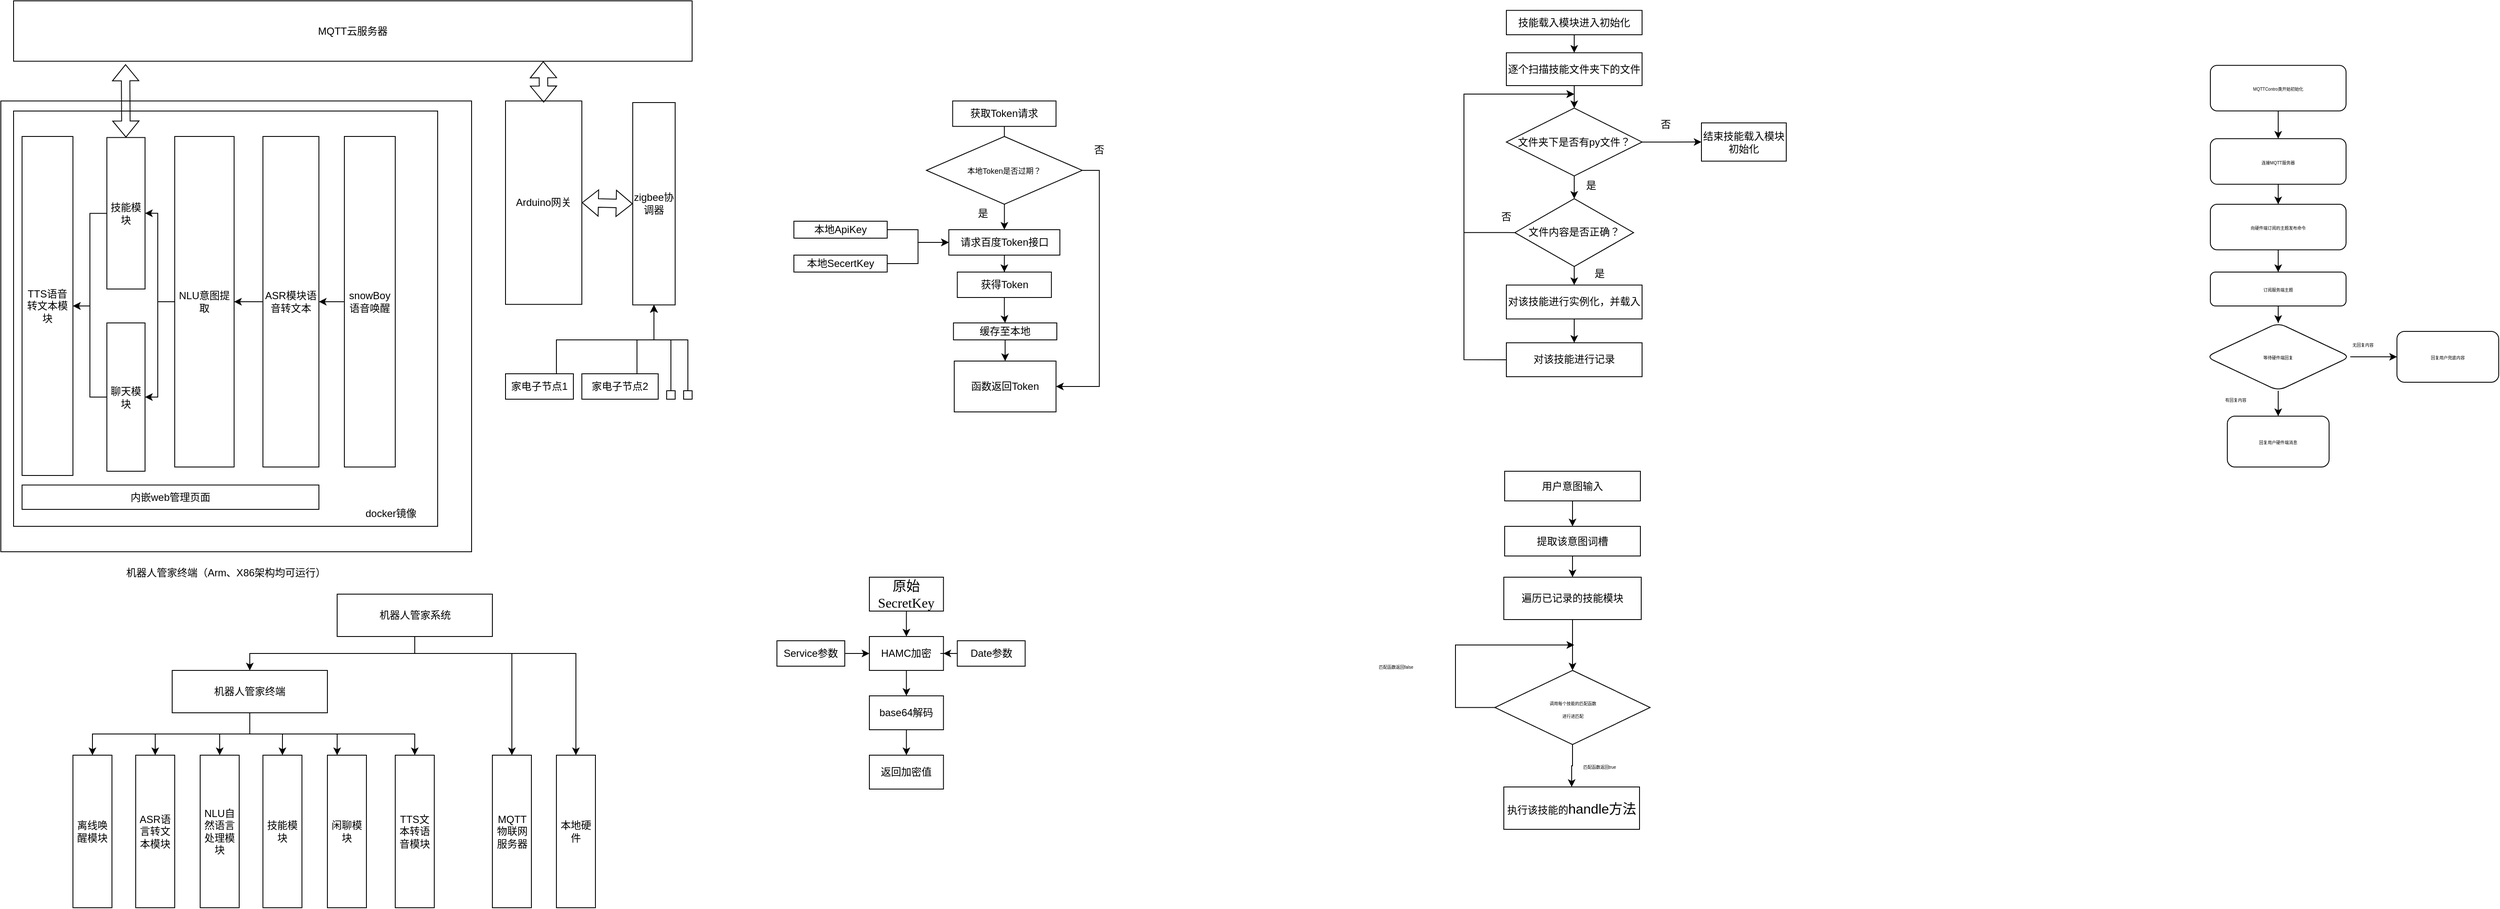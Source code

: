 <mxfile version="18.0.8" type="github">
  <diagram id="7cx7Jvx4WSSWNbDhuWba" name="第 1 页">
    <mxGraphModel dx="1052" dy="545" grid="1" gridSize="10" guides="1" tooltips="1" connect="1" arrows="1" fold="1" page="1" pageScale="1" pageWidth="827" pageHeight="1169" math="0" shadow="0">
      <root>
        <mxCell id="0" />
        <mxCell id="1" parent="0" />
        <mxCell id="THJUn3YUo0_ZmjllavNi-1" value="" style="rounded=0;whiteSpace=wrap;html=1;" parent="1" vertex="1">
          <mxGeometry x="105" y="158.13" width="555" height="531.87" as="geometry" />
        </mxCell>
        <mxCell id="THJUn3YUo0_ZmjllavNi-69" value="" style="rounded=0;whiteSpace=wrap;html=1;" parent="1" vertex="1">
          <mxGeometry x="120" y="170" width="500" height="490" as="geometry" />
        </mxCell>
        <mxCell id="THJUn3YUo0_ZmjllavNi-3" value="MQTT云服务器" style="rounded=0;whiteSpace=wrap;html=1;" parent="1" vertex="1">
          <mxGeometry x="120" y="40" width="800" height="71.25" as="geometry" />
        </mxCell>
        <mxCell id="THJUn3YUo0_ZmjllavNi-49" value="" style="edgeStyle=orthogonalEdgeStyle;rounded=0;orthogonalLoop=1;jettySize=auto;html=1;" parent="1" source="THJUn3YUo0_ZmjllavNi-7" target="THJUn3YUo0_ZmjllavNi-8" edge="1">
          <mxGeometry relative="1" as="geometry" />
        </mxCell>
        <mxCell id="THJUn3YUo0_ZmjllavNi-7" value="snowBoy语音唤醒" style="rounded=0;whiteSpace=wrap;html=1;" parent="1" vertex="1">
          <mxGeometry x="510" y="200" width="60" height="390" as="geometry" />
        </mxCell>
        <mxCell id="THJUn3YUo0_ZmjllavNi-6" value="TTS语音转文本模块" style="rounded=0;whiteSpace=wrap;html=1;" parent="1" vertex="1">
          <mxGeometry x="130" y="200" width="60" height="400" as="geometry" />
        </mxCell>
        <mxCell id="THJUn3YUo0_ZmjllavNi-50" value="" style="edgeStyle=orthogonalEdgeStyle;rounded=0;orthogonalLoop=1;jettySize=auto;html=1;" parent="1" source="THJUn3YUo0_ZmjllavNi-8" target="THJUn3YUo0_ZmjllavNi-10" edge="1">
          <mxGeometry relative="1" as="geometry" />
        </mxCell>
        <mxCell id="THJUn3YUo0_ZmjllavNi-8" value="ASR模块语音转文本" style="rounded=0;whiteSpace=wrap;html=1;" parent="1" vertex="1">
          <mxGeometry x="414" y="200" width="66" height="390" as="geometry" />
        </mxCell>
        <mxCell id="THJUn3YUo0_ZmjllavNi-54" value="" style="edgeStyle=orthogonalEdgeStyle;rounded=0;orthogonalLoop=1;jettySize=auto;html=1;" parent="1" source="THJUn3YUo0_ZmjllavNi-10" target="THJUn3YUo0_ZmjllavNi-15" edge="1">
          <mxGeometry relative="1" as="geometry" />
        </mxCell>
        <mxCell id="THJUn3YUo0_ZmjllavNi-10" value="NLU意图提取" style="rounded=0;whiteSpace=wrap;html=1;" parent="1" vertex="1">
          <mxGeometry x="310" y="200" width="70" height="390" as="geometry" />
        </mxCell>
        <mxCell id="THJUn3YUo0_ZmjllavNi-52" value="" style="edgeStyle=orthogonalEdgeStyle;rounded=0;orthogonalLoop=1;jettySize=auto;html=1;" parent="1" source="THJUn3YUo0_ZmjllavNi-12" target="THJUn3YUo0_ZmjllavNi-6" edge="1">
          <mxGeometry relative="1" as="geometry" />
        </mxCell>
        <mxCell id="THJUn3YUo0_ZmjllavNi-12" value="技能模块" style="rounded=0;whiteSpace=wrap;html=1;" parent="1" vertex="1">
          <mxGeometry x="230" y="201.25" width="45" height="178.75" as="geometry" />
        </mxCell>
        <mxCell id="THJUn3YUo0_ZmjllavNi-53" value="" style="edgeStyle=orthogonalEdgeStyle;rounded=0;orthogonalLoop=1;jettySize=auto;html=1;" parent="1" source="THJUn3YUo0_ZmjllavNi-15" target="THJUn3YUo0_ZmjllavNi-6" edge="1">
          <mxGeometry relative="1" as="geometry" />
        </mxCell>
        <mxCell id="THJUn3YUo0_ZmjllavNi-15" value="聊天模块" style="rounded=0;whiteSpace=wrap;html=1;" parent="1" vertex="1">
          <mxGeometry x="230" y="420" width="45" height="175" as="geometry" />
        </mxCell>
        <mxCell id="THJUn3YUo0_ZmjllavNi-24" value="Arduino网关" style="rounded=0;whiteSpace=wrap;html=1;" parent="1" vertex="1">
          <mxGeometry x="700" y="158.13" width="90" height="240" as="geometry" />
        </mxCell>
        <mxCell id="THJUn3YUo0_ZmjllavNi-36" value="zigbee协调器" style="rounded=0;whiteSpace=wrap;html=1;" parent="1" vertex="1">
          <mxGeometry x="850" y="160" width="50" height="238.75" as="geometry" />
        </mxCell>
        <mxCell id="THJUn3YUo0_ZmjllavNi-60" value="" style="edgeStyle=orthogonalEdgeStyle;rounded=0;orthogonalLoop=1;jettySize=auto;html=1;" parent="1" source="THJUn3YUo0_ZmjllavNi-38" target="THJUn3YUo0_ZmjllavNi-36" edge="1">
          <mxGeometry relative="1" as="geometry">
            <Array as="points">
              <mxPoint x="855" y="440" />
              <mxPoint x="875" y="440" />
            </Array>
          </mxGeometry>
        </mxCell>
        <mxCell id="THJUn3YUo0_ZmjllavNi-38" value="家电子节点2" style="rounded=0;whiteSpace=wrap;html=1;" parent="1" vertex="1">
          <mxGeometry x="790" y="480" width="90" height="30" as="geometry" />
        </mxCell>
        <mxCell id="THJUn3YUo0_ZmjllavNi-62" value="" style="edgeStyle=orthogonalEdgeStyle;rounded=0;orthogonalLoop=1;jettySize=auto;html=1;" parent="1" source="THJUn3YUo0_ZmjllavNi-39" target="THJUn3YUo0_ZmjllavNi-36" edge="1">
          <mxGeometry relative="1" as="geometry">
            <Array as="points">
              <mxPoint x="760" y="440" />
              <mxPoint x="875" y="440" />
            </Array>
          </mxGeometry>
        </mxCell>
        <mxCell id="THJUn3YUo0_ZmjllavNi-39" value="家电子节点1" style="rounded=0;whiteSpace=wrap;html=1;" parent="1" vertex="1">
          <mxGeometry x="700" y="480" width="80" height="30" as="geometry" />
        </mxCell>
        <mxCell id="THJUn3YUo0_ZmjllavNi-63" value="" style="edgeStyle=orthogonalEdgeStyle;rounded=0;orthogonalLoop=1;jettySize=auto;html=1;" parent="1" source="THJUn3YUo0_ZmjllavNi-41" target="THJUn3YUo0_ZmjllavNi-36" edge="1">
          <mxGeometry relative="1" as="geometry">
            <Array as="points">
              <mxPoint x="895" y="440" />
              <mxPoint x="875" y="440" />
            </Array>
          </mxGeometry>
        </mxCell>
        <mxCell id="THJUn3YUo0_ZmjllavNi-41" value="" style="rounded=0;whiteSpace=wrap;html=1;" parent="1" vertex="1">
          <mxGeometry x="890" y="500" width="10" height="10" as="geometry" />
        </mxCell>
        <mxCell id="THJUn3YUo0_ZmjllavNi-64" value="" style="edgeStyle=orthogonalEdgeStyle;rounded=0;orthogonalLoop=1;jettySize=auto;html=1;" parent="1" source="THJUn3YUo0_ZmjllavNi-42" target="THJUn3YUo0_ZmjllavNi-36" edge="1">
          <mxGeometry relative="1" as="geometry">
            <Array as="points">
              <mxPoint x="915" y="440" />
              <mxPoint x="875" y="440" />
            </Array>
          </mxGeometry>
        </mxCell>
        <mxCell id="THJUn3YUo0_ZmjllavNi-42" value="" style="rounded=0;whiteSpace=wrap;html=1;" parent="1" vertex="1">
          <mxGeometry x="910" y="500" width="10" height="10" as="geometry" />
        </mxCell>
        <mxCell id="THJUn3YUo0_ZmjllavNi-48" value="内嵌web管理页面" style="rounded=0;whiteSpace=wrap;html=1;" parent="1" vertex="1">
          <mxGeometry x="130" y="611.25" width="350" height="28.75" as="geometry" />
        </mxCell>
        <mxCell id="THJUn3YUo0_ZmjllavNi-55" value="" style="edgeStyle=orthogonalEdgeStyle;rounded=0;orthogonalLoop=1;jettySize=auto;html=1;exitX=0;exitY=0.5;exitDx=0;exitDy=0;entryX=1;entryY=0.5;entryDx=0;entryDy=0;" parent="1" source="THJUn3YUo0_ZmjllavNi-10" target="THJUn3YUo0_ZmjllavNi-12" edge="1">
          <mxGeometry relative="1" as="geometry">
            <mxPoint x="320.0" y="405.03" as="sourcePoint" />
            <mxPoint x="285.0" y="517.515" as="targetPoint" />
          </mxGeometry>
        </mxCell>
        <mxCell id="THJUn3YUo0_ZmjllavNi-57" value="" style="shape=flexArrow;endArrow=classic;startArrow=classic;html=1;rounded=0;entryX=0.165;entryY=1.05;entryDx=0;entryDy=0;entryPerimeter=0;exitX=0.5;exitY=0;exitDx=0;exitDy=0;" parent="1" source="THJUn3YUo0_ZmjllavNi-12" target="THJUn3YUo0_ZmjllavNi-3" edge="1">
          <mxGeometry width="100" height="100" relative="1" as="geometry">
            <mxPoint x="670" y="200" as="sourcePoint" />
            <mxPoint x="770" y="100" as="targetPoint" />
          </mxGeometry>
        </mxCell>
        <mxCell id="THJUn3YUo0_ZmjllavNi-58" value="" style="shape=flexArrow;endArrow=classic;startArrow=classic;html=1;rounded=0;entryX=0.165;entryY=1.05;entryDx=0;entryDy=0;entryPerimeter=0;" parent="1" edge="1">
          <mxGeometry width="100" height="100" relative="1" as="geometry">
            <mxPoint x="745" y="160" as="sourcePoint" />
            <mxPoint x="744.5" y="111.252" as="targetPoint" />
          </mxGeometry>
        </mxCell>
        <mxCell id="THJUn3YUo0_ZmjllavNi-59" value="" style="shape=flexArrow;endArrow=classic;startArrow=classic;html=1;rounded=0;entryX=0;entryY=0.5;entryDx=0;entryDy=0;exitX=1;exitY=0.5;exitDx=0;exitDy=0;" parent="1" source="THJUn3YUo0_ZmjllavNi-24" target="THJUn3YUo0_ZmjllavNi-36" edge="1">
          <mxGeometry width="100" height="100" relative="1" as="geometry">
            <mxPoint x="790" y="290" as="sourcePoint" />
            <mxPoint x="890" y="190" as="targetPoint" />
          </mxGeometry>
        </mxCell>
        <mxCell id="THJUn3YUo0_ZmjllavNi-61" style="edgeStyle=orthogonalEdgeStyle;rounded=0;orthogonalLoop=1;jettySize=auto;html=1;exitX=0.5;exitY=1;exitDx=0;exitDy=0;" parent="1" source="THJUn3YUo0_ZmjllavNi-38" target="THJUn3YUo0_ZmjllavNi-38" edge="1">
          <mxGeometry relative="1" as="geometry" />
        </mxCell>
        <mxCell id="THJUn3YUo0_ZmjllavNi-68" value="机器人管家终端（Arm、X86架构均可运行）" style="text;html=1;strokeColor=none;fillColor=none;align=center;verticalAlign=middle;whiteSpace=wrap;rounded=0;" parent="1" vertex="1">
          <mxGeometry x="243.75" y="700" width="252.5" height="30" as="geometry" />
        </mxCell>
        <mxCell id="THJUn3YUo0_ZmjllavNi-70" value="docker镜像" style="text;html=1;strokeColor=none;fillColor=none;align=center;verticalAlign=middle;whiteSpace=wrap;rounded=0;" parent="1" vertex="1">
          <mxGeometry x="510" y="630" width="110" height="30" as="geometry" />
        </mxCell>
        <mxCell id="UxHL09E3cX7baKbh302L-11" style="edgeStyle=orthogonalEdgeStyle;rounded=0;orthogonalLoop=1;jettySize=auto;html=1;exitX=0.5;exitY=1;exitDx=0;exitDy=0;entryX=0.5;entryY=0;entryDx=0;entryDy=0;" parent="1" source="UxHL09E3cX7baKbh302L-1" target="UxHL09E3cX7baKbh302L-10" edge="1">
          <mxGeometry relative="1" as="geometry" />
        </mxCell>
        <mxCell id="UxHL09E3cX7baKbh302L-18" style="edgeStyle=orthogonalEdgeStyle;rounded=0;orthogonalLoop=1;jettySize=auto;html=1;exitX=0.5;exitY=1;exitDx=0;exitDy=0;entryX=0.5;entryY=0;entryDx=0;entryDy=0;" parent="1" source="UxHL09E3cX7baKbh302L-1" target="UxHL09E3cX7baKbh302L-7" edge="1">
          <mxGeometry relative="1" as="geometry">
            <Array as="points">
              <mxPoint x="593" y="810" />
              <mxPoint x="708" y="810" />
            </Array>
          </mxGeometry>
        </mxCell>
        <mxCell id="UxHL09E3cX7baKbh302L-19" style="edgeStyle=orthogonalEdgeStyle;rounded=0;orthogonalLoop=1;jettySize=auto;html=1;exitX=0.5;exitY=1;exitDx=0;exitDy=0;entryX=0.5;entryY=0;entryDx=0;entryDy=0;" parent="1" source="UxHL09E3cX7baKbh302L-1" target="UxHL09E3cX7baKbh302L-9" edge="1">
          <mxGeometry relative="1" as="geometry">
            <Array as="points">
              <mxPoint x="593" y="810" />
              <mxPoint x="783" y="810" />
            </Array>
          </mxGeometry>
        </mxCell>
        <mxCell id="UxHL09E3cX7baKbh302L-1" value="机器人管家系统" style="rounded=0;whiteSpace=wrap;html=1;" parent="1" vertex="1">
          <mxGeometry x="501.5" y="740" width="183" height="50" as="geometry" />
        </mxCell>
        <mxCell id="UxHL09E3cX7baKbh302L-2" value="离线唤醒模块" style="rounded=0;whiteSpace=wrap;html=1;" parent="1" vertex="1">
          <mxGeometry x="190" y="930" width="46" height="180" as="geometry" />
        </mxCell>
        <mxCell id="UxHL09E3cX7baKbh302L-3" value="ASR语言转文本模块" style="rounded=0;whiteSpace=wrap;html=1;" parent="1" vertex="1">
          <mxGeometry x="264" y="930" width="46" height="180" as="geometry" />
        </mxCell>
        <mxCell id="UxHL09E3cX7baKbh302L-4" value="NLU自然语言处理模块" style="rounded=0;whiteSpace=wrap;html=1;" parent="1" vertex="1">
          <mxGeometry x="340" y="930" width="46" height="180" as="geometry" />
        </mxCell>
        <mxCell id="UxHL09E3cX7baKbh302L-5" value="技能模块" style="rounded=0;whiteSpace=wrap;html=1;" parent="1" vertex="1">
          <mxGeometry x="414" y="930" width="46" height="180" as="geometry" />
        </mxCell>
        <mxCell id="UxHL09E3cX7baKbh302L-6" value="闲聊模块" style="rounded=0;whiteSpace=wrap;html=1;" parent="1" vertex="1">
          <mxGeometry x="490" y="930" width="46" height="180" as="geometry" />
        </mxCell>
        <mxCell id="UxHL09E3cX7baKbh302L-7" value="MQTT物联网服务器" style="rounded=0;whiteSpace=wrap;html=1;" parent="1" vertex="1">
          <mxGeometry x="684.5" y="930" width="46" height="180" as="geometry" />
        </mxCell>
        <mxCell id="UxHL09E3cX7baKbh302L-8" value="TTS文本转语音模块" style="rounded=0;whiteSpace=wrap;html=1;" parent="1" vertex="1">
          <mxGeometry x="570" y="930" width="46" height="180" as="geometry" />
        </mxCell>
        <mxCell id="UxHL09E3cX7baKbh302L-9" value="本地硬件" style="rounded=0;whiteSpace=wrap;html=1;" parent="1" vertex="1">
          <mxGeometry x="760" y="930" width="46" height="180" as="geometry" />
        </mxCell>
        <mxCell id="UxHL09E3cX7baKbh302L-12" style="edgeStyle=orthogonalEdgeStyle;rounded=0;orthogonalLoop=1;jettySize=auto;html=1;exitX=0.5;exitY=1;exitDx=0;exitDy=0;entryX=0.5;entryY=0;entryDx=0;entryDy=0;" parent="1" source="UxHL09E3cX7baKbh302L-10" target="UxHL09E3cX7baKbh302L-2" edge="1">
          <mxGeometry relative="1" as="geometry" />
        </mxCell>
        <mxCell id="UxHL09E3cX7baKbh302L-13" style="edgeStyle=orthogonalEdgeStyle;rounded=0;orthogonalLoop=1;jettySize=auto;html=1;exitX=0.5;exitY=1;exitDx=0;exitDy=0;entryX=0.5;entryY=0;entryDx=0;entryDy=0;" parent="1" source="UxHL09E3cX7baKbh302L-10" target="UxHL09E3cX7baKbh302L-3" edge="1">
          <mxGeometry relative="1" as="geometry" />
        </mxCell>
        <mxCell id="UxHL09E3cX7baKbh302L-14" style="edgeStyle=orthogonalEdgeStyle;rounded=0;orthogonalLoop=1;jettySize=auto;html=1;exitX=0.5;exitY=1;exitDx=0;exitDy=0;entryX=0.5;entryY=0;entryDx=0;entryDy=0;" parent="1" source="UxHL09E3cX7baKbh302L-10" target="UxHL09E3cX7baKbh302L-4" edge="1">
          <mxGeometry relative="1" as="geometry" />
        </mxCell>
        <mxCell id="UxHL09E3cX7baKbh302L-15" style="edgeStyle=orthogonalEdgeStyle;rounded=0;orthogonalLoop=1;jettySize=auto;html=1;exitX=0.5;exitY=1;exitDx=0;exitDy=0;entryX=0.5;entryY=0;entryDx=0;entryDy=0;" parent="1" source="UxHL09E3cX7baKbh302L-10" target="UxHL09E3cX7baKbh302L-5" edge="1">
          <mxGeometry relative="1" as="geometry" />
        </mxCell>
        <mxCell id="UxHL09E3cX7baKbh302L-16" style="edgeStyle=orthogonalEdgeStyle;rounded=0;orthogonalLoop=1;jettySize=auto;html=1;exitX=0.5;exitY=1;exitDx=0;exitDy=0;entryX=0.25;entryY=0;entryDx=0;entryDy=0;" parent="1" source="UxHL09E3cX7baKbh302L-10" target="UxHL09E3cX7baKbh302L-6" edge="1">
          <mxGeometry relative="1" as="geometry" />
        </mxCell>
        <mxCell id="UxHL09E3cX7baKbh302L-17" style="edgeStyle=orthogonalEdgeStyle;rounded=0;orthogonalLoop=1;jettySize=auto;html=1;exitX=0.5;exitY=1;exitDx=0;exitDy=0;entryX=0.5;entryY=0;entryDx=0;entryDy=0;" parent="1" source="UxHL09E3cX7baKbh302L-10" target="UxHL09E3cX7baKbh302L-8" edge="1">
          <mxGeometry relative="1" as="geometry" />
        </mxCell>
        <mxCell id="UxHL09E3cX7baKbh302L-10" value="机器人管家终端" style="rounded=0;whiteSpace=wrap;html=1;" parent="1" vertex="1">
          <mxGeometry x="307" y="830" width="183" height="50" as="geometry" />
        </mxCell>
        <mxCell id="pHx1-qpp0hLuXF07Kn_--3" value="" style="edgeStyle=orthogonalEdgeStyle;rounded=0;orthogonalLoop=1;jettySize=auto;html=1;" parent="1" source="pHx1-qpp0hLuXF07Kn_--1" target="pHx1-qpp0hLuXF07Kn_--2" edge="1">
          <mxGeometry relative="1" as="geometry" />
        </mxCell>
        <mxCell id="pHx1-qpp0hLuXF07Kn_--1" value="获取Token请求" style="rounded=0;whiteSpace=wrap;html=1;" parent="1" vertex="1">
          <mxGeometry x="1227.19" y="158.13" width="121.87" height="30" as="geometry" />
        </mxCell>
        <mxCell id="pHx1-qpp0hLuXF07Kn_--10" value="" style="edgeStyle=orthogonalEdgeStyle;rounded=0;orthogonalLoop=1;jettySize=auto;html=1;fontSize=9;" parent="1" source="pHx1-qpp0hLuXF07Kn_--2" target="pHx1-qpp0hLuXF07Kn_--7" edge="1">
          <mxGeometry relative="1" as="geometry" />
        </mxCell>
        <mxCell id="pHx1-qpp0hLuXF07Kn_--19" style="edgeStyle=orthogonalEdgeStyle;rounded=0;orthogonalLoop=1;jettySize=auto;html=1;exitX=1;exitY=0.5;exitDx=0;exitDy=0;entryX=1;entryY=0.5;entryDx=0;entryDy=0;fontSize=9;" parent="1" source="pHx1-qpp0hLuXF07Kn_--2" target="pHx1-qpp0hLuXF07Kn_--17" edge="1">
          <mxGeometry relative="1" as="geometry" />
        </mxCell>
        <mxCell id="pHx1-qpp0hLuXF07Kn_--2" value="&lt;font style=&quot;font-size: 9px;&quot;&gt;本地Token是否过期？&lt;/font&gt;" style="rhombus;whiteSpace=wrap;html=1;rounded=0;" parent="1" vertex="1">
          <mxGeometry x="1196.25" y="200" width="183.75" height="80" as="geometry" />
        </mxCell>
        <mxCell id="pHx1-qpp0hLuXF07Kn_--24" style="edgeStyle=orthogonalEdgeStyle;rounded=0;orthogonalLoop=1;jettySize=auto;html=1;exitX=1;exitY=0.5;exitDx=0;exitDy=0;entryX=0;entryY=0.5;entryDx=0;entryDy=0;fontSize=9;" parent="1" source="pHx1-qpp0hLuXF07Kn_--4" target="pHx1-qpp0hLuXF07Kn_--7" edge="1">
          <mxGeometry relative="1" as="geometry" />
        </mxCell>
        <mxCell id="pHx1-qpp0hLuXF07Kn_--4" value="本地SecertKey" style="whiteSpace=wrap;html=1;rounded=0;" parent="1" vertex="1">
          <mxGeometry x="1040" y="340" width="110" height="20" as="geometry" />
        </mxCell>
        <mxCell id="pHx1-qpp0hLuXF07Kn_--23" style="edgeStyle=orthogonalEdgeStyle;rounded=0;orthogonalLoop=1;jettySize=auto;html=1;exitX=1;exitY=0.5;exitDx=0;exitDy=0;entryX=0;entryY=0.5;entryDx=0;entryDy=0;fontSize=9;" parent="1" source="pHx1-qpp0hLuXF07Kn_--6" target="pHx1-qpp0hLuXF07Kn_--7" edge="1">
          <mxGeometry relative="1" as="geometry" />
        </mxCell>
        <mxCell id="pHx1-qpp0hLuXF07Kn_--6" value="本地ApiKey" style="whiteSpace=wrap;html=1;rounded=0;" parent="1" vertex="1">
          <mxGeometry x="1040" y="300" width="110" height="20" as="geometry" />
        </mxCell>
        <mxCell id="pHx1-qpp0hLuXF07Kn_--21" value="" style="edgeStyle=orthogonalEdgeStyle;rounded=0;orthogonalLoop=1;jettySize=auto;html=1;fontSize=9;" parent="1" source="pHx1-qpp0hLuXF07Kn_--7" target="pHx1-qpp0hLuXF07Kn_--13" edge="1">
          <mxGeometry relative="1" as="geometry" />
        </mxCell>
        <mxCell id="pHx1-qpp0hLuXF07Kn_--7" value="请求百度Token接口" style="whiteSpace=wrap;html=1;rounded=0;" parent="1" vertex="1">
          <mxGeometry x="1222.66" y="310" width="130.94" height="30" as="geometry" />
        </mxCell>
        <mxCell id="pHx1-qpp0hLuXF07Kn_--16" value="" style="edgeStyle=orthogonalEdgeStyle;rounded=0;orthogonalLoop=1;jettySize=auto;html=1;fontSize=9;" parent="1" source="pHx1-qpp0hLuXF07Kn_--13" target="pHx1-qpp0hLuXF07Kn_--15" edge="1">
          <mxGeometry relative="1" as="geometry" />
        </mxCell>
        <mxCell id="pHx1-qpp0hLuXF07Kn_--18" value="" style="edgeStyle=orthogonalEdgeStyle;rounded=0;orthogonalLoop=1;jettySize=auto;html=1;fontSize=9;" parent="1" source="pHx1-qpp0hLuXF07Kn_--15" target="pHx1-qpp0hLuXF07Kn_--17" edge="1">
          <mxGeometry relative="1" as="geometry" />
        </mxCell>
        <mxCell id="pHx1-qpp0hLuXF07Kn_--15" value="缓存至本地" style="whiteSpace=wrap;html=1;rounded=0;" parent="1" vertex="1">
          <mxGeometry x="1228.13" y="420" width="121.87" height="20" as="geometry" />
        </mxCell>
        <mxCell id="pHx1-qpp0hLuXF07Kn_--17" value="函数返回Token" style="whiteSpace=wrap;html=1;rounded=0;" parent="1" vertex="1">
          <mxGeometry x="1229.06" y="465" width="120" height="60" as="geometry" />
        </mxCell>
        <mxCell id="pHx1-qpp0hLuXF07Kn_--13" value="获得Token" style="whiteSpace=wrap;html=1;rounded=0;" parent="1" vertex="1">
          <mxGeometry x="1232.66" y="360" width="110.94" height="30" as="geometry" />
        </mxCell>
        <mxCell id="BKtJdzFLq2iXJ5Sx43xe-3" value="" style="edgeStyle=orthogonalEdgeStyle;rounded=0;orthogonalLoop=1;jettySize=auto;html=1;" edge="1" parent="1" source="BKtJdzFLq2iXJ5Sx43xe-1" target="BKtJdzFLq2iXJ5Sx43xe-2">
          <mxGeometry relative="1" as="geometry" />
        </mxCell>
        <mxCell id="BKtJdzFLq2iXJ5Sx43xe-1" value="&lt;span style=&quot;font-size:12.0pt;font-family:等线;&lt;br/&gt;mso-ascii-theme-font:minor-latin;mso-fareast-theme-font:minor-fareast;&lt;br/&gt;mso-hansi-theme-font:minor-latin;mso-bidi-font-family:&amp;quot;Times New Roman&amp;quot;;&lt;br/&gt;mso-bidi-theme-font:minor-bidi;mso-ansi-language:EN-US;mso-fareast-language:&lt;br/&gt;ZH-CN;mso-bidi-language:AR-SA&quot;&gt;原始&lt;span lang=&quot;EN-US&quot;&gt;SecretKey&lt;/span&gt;&lt;/span&gt;" style="rounded=0;whiteSpace=wrap;html=1;" vertex="1" parent="1">
          <mxGeometry x="1128.99" y="720" width="87.34" height="40" as="geometry" />
        </mxCell>
        <mxCell id="BKtJdzFLq2iXJ5Sx43xe-9" value="" style="edgeStyle=orthogonalEdgeStyle;rounded=0;orthogonalLoop=1;jettySize=auto;html=1;" edge="1" parent="1" source="BKtJdzFLq2iXJ5Sx43xe-2" target="BKtJdzFLq2iXJ5Sx43xe-8">
          <mxGeometry relative="1" as="geometry" />
        </mxCell>
        <mxCell id="BKtJdzFLq2iXJ5Sx43xe-2" value="HAMC加密" style="rounded=0;whiteSpace=wrap;html=1;" vertex="1" parent="1">
          <mxGeometry x="1128.99" y="790" width="87.34" height="40" as="geometry" />
        </mxCell>
        <mxCell id="BKtJdzFLq2iXJ5Sx43xe-6" value="" style="edgeStyle=orthogonalEdgeStyle;rounded=0;orthogonalLoop=1;jettySize=auto;html=1;" edge="1" parent="1" source="BKtJdzFLq2iXJ5Sx43xe-4" target="BKtJdzFLq2iXJ5Sx43xe-2">
          <mxGeometry relative="1" as="geometry" />
        </mxCell>
        <mxCell id="BKtJdzFLq2iXJ5Sx43xe-4" value="&lt;span lang=&quot;EN-US&quot;&gt;Date参数&lt;/span&gt;" style="rounded=0;whiteSpace=wrap;html=1;" vertex="1" parent="1">
          <mxGeometry x="1232.66" y="795" width="80" height="30" as="geometry" />
        </mxCell>
        <mxCell id="BKtJdzFLq2iXJ5Sx43xe-7" value="" style="edgeStyle=orthogonalEdgeStyle;rounded=0;orthogonalLoop=1;jettySize=auto;html=1;" edge="1" parent="1" source="BKtJdzFLq2iXJ5Sx43xe-5" target="BKtJdzFLq2iXJ5Sx43xe-2">
          <mxGeometry relative="1" as="geometry" />
        </mxCell>
        <mxCell id="BKtJdzFLq2iXJ5Sx43xe-5" value="&lt;span lang=&quot;EN-US&quot;&gt;Service参数&lt;/span&gt;" style="rounded=0;whiteSpace=wrap;html=1;" vertex="1" parent="1">
          <mxGeometry x="1020" y="795" width="80" height="30" as="geometry" />
        </mxCell>
        <mxCell id="BKtJdzFLq2iXJ5Sx43xe-11" value="" style="edgeStyle=orthogonalEdgeStyle;rounded=0;orthogonalLoop=1;jettySize=auto;html=1;" edge="1" parent="1" source="BKtJdzFLq2iXJ5Sx43xe-8" target="BKtJdzFLq2iXJ5Sx43xe-10">
          <mxGeometry relative="1" as="geometry" />
        </mxCell>
        <mxCell id="BKtJdzFLq2iXJ5Sx43xe-8" value="base64解码" style="rounded=0;whiteSpace=wrap;html=1;" vertex="1" parent="1">
          <mxGeometry x="1128.99" y="860" width="87.34" height="40" as="geometry" />
        </mxCell>
        <mxCell id="BKtJdzFLq2iXJ5Sx43xe-10" value="返回加密值" style="rounded=0;whiteSpace=wrap;html=1;" vertex="1" parent="1">
          <mxGeometry x="1128.99" y="930" width="87.34" height="40" as="geometry" />
        </mxCell>
        <mxCell id="BKtJdzFLq2iXJ5Sx43xe-12" value="否" style="text;html=1;strokeColor=none;fillColor=none;align=center;verticalAlign=middle;whiteSpace=wrap;rounded=0;" vertex="1" parent="1">
          <mxGeometry x="1370" y="201.25" width="60" height="30" as="geometry" />
        </mxCell>
        <mxCell id="BKtJdzFLq2iXJ5Sx43xe-13" value="是" style="text;html=1;strokeColor=none;fillColor=none;align=center;verticalAlign=middle;whiteSpace=wrap;rounded=0;" vertex="1" parent="1">
          <mxGeometry x="1232.66" y="275.63" width="60" height="30" as="geometry" />
        </mxCell>
        <mxCell id="BKtJdzFLq2iXJ5Sx43xe-29" value="" style="edgeStyle=orthogonalEdgeStyle;rounded=0;orthogonalLoop=1;jettySize=auto;html=1;" edge="1" parent="1" source="BKtJdzFLq2iXJ5Sx43xe-27" target="BKtJdzFLq2iXJ5Sx43xe-28">
          <mxGeometry relative="1" as="geometry" />
        </mxCell>
        <mxCell id="BKtJdzFLq2iXJ5Sx43xe-27" value="技能载入模块进入初始化" style="rounded=0;whiteSpace=wrap;html=1;" vertex="1" parent="1">
          <mxGeometry x="1880" y="51.25" width="160" height="28.75" as="geometry" />
        </mxCell>
        <mxCell id="BKtJdzFLq2iXJ5Sx43xe-40" value="" style="edgeStyle=orthogonalEdgeStyle;rounded=0;orthogonalLoop=1;jettySize=auto;html=1;" edge="1" parent="1" source="BKtJdzFLq2iXJ5Sx43xe-28" target="BKtJdzFLq2iXJ5Sx43xe-39">
          <mxGeometry relative="1" as="geometry" />
        </mxCell>
        <mxCell id="BKtJdzFLq2iXJ5Sx43xe-28" value="逐个扫描技能文件夹下的文件" style="rounded=0;whiteSpace=wrap;html=1;" vertex="1" parent="1">
          <mxGeometry x="1880" y="101.25" width="160" height="38.75" as="geometry" />
        </mxCell>
        <mxCell id="BKtJdzFLq2iXJ5Sx43xe-33" value="" style="edgeStyle=orthogonalEdgeStyle;rounded=0;orthogonalLoop=1;jettySize=auto;html=1;" edge="1" parent="1" source="BKtJdzFLq2iXJ5Sx43xe-30" target="BKtJdzFLq2iXJ5Sx43xe-32">
          <mxGeometry relative="1" as="geometry" />
        </mxCell>
        <mxCell id="BKtJdzFLq2iXJ5Sx43xe-45" style="edgeStyle=orthogonalEdgeStyle;rounded=0;orthogonalLoop=1;jettySize=auto;html=1;exitX=0;exitY=0.5;exitDx=0;exitDy=0;" edge="1" parent="1" source="BKtJdzFLq2iXJ5Sx43xe-30">
          <mxGeometry relative="1" as="geometry">
            <mxPoint x="1960" y="150" as="targetPoint" />
            <Array as="points">
              <mxPoint x="1830" y="313" />
              <mxPoint x="1830" y="150" />
              <mxPoint x="1880" y="150" />
            </Array>
          </mxGeometry>
        </mxCell>
        <mxCell id="BKtJdzFLq2iXJ5Sx43xe-30" value="文件内容是否正确？" style="rhombus;whiteSpace=wrap;html=1;rounded=0;" vertex="1" parent="1">
          <mxGeometry x="1890" y="273.44" width="140" height="80" as="geometry" />
        </mxCell>
        <mxCell id="BKtJdzFLq2iXJ5Sx43xe-37" value="" style="edgeStyle=orthogonalEdgeStyle;rounded=0;orthogonalLoop=1;jettySize=auto;html=1;" edge="1" parent="1" source="BKtJdzFLq2iXJ5Sx43xe-32" target="BKtJdzFLq2iXJ5Sx43xe-36">
          <mxGeometry relative="1" as="geometry" />
        </mxCell>
        <mxCell id="BKtJdzFLq2iXJ5Sx43xe-32" value="对该技能进行实例化，并载入" style="whiteSpace=wrap;html=1;rounded=0;" vertex="1" parent="1">
          <mxGeometry x="1880" y="375.31" width="160" height="40" as="geometry" />
        </mxCell>
        <mxCell id="BKtJdzFLq2iXJ5Sx43xe-48" style="edgeStyle=orthogonalEdgeStyle;rounded=0;orthogonalLoop=1;jettySize=auto;html=1;exitX=0;exitY=0.5;exitDx=0;exitDy=0;" edge="1" parent="1" source="BKtJdzFLq2iXJ5Sx43xe-36">
          <mxGeometry relative="1" as="geometry">
            <mxPoint x="1960" y="150" as="targetPoint" />
            <Array as="points">
              <mxPoint x="1830" y="463" />
              <mxPoint x="1830" y="150" />
            </Array>
          </mxGeometry>
        </mxCell>
        <mxCell id="BKtJdzFLq2iXJ5Sx43xe-36" value="对该技能进行记录" style="whiteSpace=wrap;html=1;rounded=0;" vertex="1" parent="1">
          <mxGeometry x="1880" y="443.44" width="160" height="40" as="geometry" />
        </mxCell>
        <mxCell id="BKtJdzFLq2iXJ5Sx43xe-41" value="" style="edgeStyle=orthogonalEdgeStyle;rounded=0;orthogonalLoop=1;jettySize=auto;html=1;" edge="1" parent="1" source="BKtJdzFLq2iXJ5Sx43xe-39" target="BKtJdzFLq2iXJ5Sx43xe-30">
          <mxGeometry relative="1" as="geometry" />
        </mxCell>
        <mxCell id="BKtJdzFLq2iXJ5Sx43xe-50" value="" style="edgeStyle=orthogonalEdgeStyle;rounded=0;orthogonalLoop=1;jettySize=auto;html=1;" edge="1" parent="1" source="BKtJdzFLq2iXJ5Sx43xe-39" target="BKtJdzFLq2iXJ5Sx43xe-49">
          <mxGeometry relative="1" as="geometry" />
        </mxCell>
        <mxCell id="BKtJdzFLq2iXJ5Sx43xe-39" value="文件夹下是否有py文件？" style="rhombus;whiteSpace=wrap;html=1;rounded=0;" vertex="1" parent="1">
          <mxGeometry x="1880" y="166.57" width="160" height="80" as="geometry" />
        </mxCell>
        <mxCell id="BKtJdzFLq2iXJ5Sx43xe-42" value="是" style="text;html=1;strokeColor=none;fillColor=none;align=center;verticalAlign=middle;whiteSpace=wrap;rounded=0;" vertex="1" parent="1">
          <mxGeometry x="1950" y="243.44" width="60" height="30" as="geometry" />
        </mxCell>
        <mxCell id="BKtJdzFLq2iXJ5Sx43xe-43" value="是" style="text;html=1;strokeColor=none;fillColor=none;align=center;verticalAlign=middle;whiteSpace=wrap;rounded=0;" vertex="1" parent="1">
          <mxGeometry x="1960" y="347.19" width="60" height="30" as="geometry" />
        </mxCell>
        <mxCell id="BKtJdzFLq2iXJ5Sx43xe-44" value="否" style="text;html=1;strokeColor=none;fillColor=none;align=center;verticalAlign=middle;whiteSpace=wrap;rounded=0;" vertex="1" parent="1">
          <mxGeometry x="1850" y="280" width="60" height="30" as="geometry" />
        </mxCell>
        <mxCell id="BKtJdzFLq2iXJ5Sx43xe-49" value="结束技能载入模块初始化" style="whiteSpace=wrap;html=1;rounded=0;" vertex="1" parent="1">
          <mxGeometry x="2110" y="184" width="100" height="45.14" as="geometry" />
        </mxCell>
        <mxCell id="BKtJdzFLq2iXJ5Sx43xe-51" value="否" style="text;html=1;strokeColor=none;fillColor=none;align=center;verticalAlign=middle;whiteSpace=wrap;rounded=0;" vertex="1" parent="1">
          <mxGeometry x="2038" y="171.25" width="60" height="30" as="geometry" />
        </mxCell>
        <mxCell id="BKtJdzFLq2iXJ5Sx43xe-56" value="" style="edgeStyle=orthogonalEdgeStyle;rounded=0;orthogonalLoop=1;jettySize=auto;html=1;" edge="1" parent="1" source="BKtJdzFLq2iXJ5Sx43xe-54" target="BKtJdzFLq2iXJ5Sx43xe-55">
          <mxGeometry relative="1" as="geometry" />
        </mxCell>
        <mxCell id="BKtJdzFLq2iXJ5Sx43xe-54" value="用户意图输入" style="rounded=0;whiteSpace=wrap;html=1;" vertex="1" parent="1">
          <mxGeometry x="1878" y="595" width="160" height="35" as="geometry" />
        </mxCell>
        <mxCell id="BKtJdzFLq2iXJ5Sx43xe-58" value="" style="edgeStyle=orthogonalEdgeStyle;rounded=0;orthogonalLoop=1;jettySize=auto;html=1;" edge="1" parent="1" source="BKtJdzFLq2iXJ5Sx43xe-55" target="BKtJdzFLq2iXJ5Sx43xe-57">
          <mxGeometry relative="1" as="geometry" />
        </mxCell>
        <mxCell id="BKtJdzFLq2iXJ5Sx43xe-55" value="提取该意图词槽" style="rounded=0;whiteSpace=wrap;html=1;" vertex="1" parent="1">
          <mxGeometry x="1878" y="660" width="160" height="35" as="geometry" />
        </mxCell>
        <mxCell id="BKtJdzFLq2iXJ5Sx43xe-60" value="" style="edgeStyle=orthogonalEdgeStyle;rounded=0;orthogonalLoop=1;jettySize=auto;html=1;" edge="1" parent="1" source="BKtJdzFLq2iXJ5Sx43xe-57" target="BKtJdzFLq2iXJ5Sx43xe-59">
          <mxGeometry relative="1" as="geometry" />
        </mxCell>
        <mxCell id="BKtJdzFLq2iXJ5Sx43xe-57" value="遍历已记录的技能模块" style="rounded=0;whiteSpace=wrap;html=1;" vertex="1" parent="1">
          <mxGeometry x="1877" y="720" width="162" height="50" as="geometry" />
        </mxCell>
        <mxCell id="BKtJdzFLq2iXJ5Sx43xe-63" style="edgeStyle=orthogonalEdgeStyle;rounded=0;orthogonalLoop=1;jettySize=auto;html=1;exitX=0;exitY=0.5;exitDx=0;exitDy=0;fontSize=5;" edge="1" parent="1" source="BKtJdzFLq2iXJ5Sx43xe-59">
          <mxGeometry relative="1" as="geometry">
            <mxPoint x="1960" y="800" as="targetPoint" />
            <Array as="points">
              <mxPoint x="1820" y="874" />
              <mxPoint x="1820" y="800" />
              <mxPoint x="1877" y="800" />
            </Array>
          </mxGeometry>
        </mxCell>
        <mxCell id="BKtJdzFLq2iXJ5Sx43xe-65" value="" style="edgeStyle=orthogonalEdgeStyle;rounded=0;orthogonalLoop=1;jettySize=auto;html=1;fontSize=5;" edge="1" parent="1" source="BKtJdzFLq2iXJ5Sx43xe-59" target="BKtJdzFLq2iXJ5Sx43xe-64">
          <mxGeometry relative="1" as="geometry" />
        </mxCell>
        <mxCell id="BKtJdzFLq2iXJ5Sx43xe-59" value="&lt;font style=&quot;font-size: 5px;&quot;&gt;调用每个技能的匹配函数&lt;br&gt;进行进匹配&lt;/font&gt;" style="rhombus;whiteSpace=wrap;html=1;rounded=0;" vertex="1" parent="1">
          <mxGeometry x="1866.5" y="830" width="183" height="87.5" as="geometry" />
        </mxCell>
        <mxCell id="BKtJdzFLq2iXJ5Sx43xe-64" value="执行该技能的&lt;span style=&quot;font-size:12.0pt;font-family:&lt;br/&gt;等线;mso-ascii-theme-font:minor-latin;mso-fareast-theme-font:minor-fareast;&lt;br/&gt;mso-hansi-theme-font:minor-latin;mso-bidi-font-family:&amp;quot;Times New Roman&amp;quot;;&lt;br/&gt;mso-bidi-theme-font:minor-bidi;mso-ansi-language:EN-US;mso-fareast-language:&lt;br/&gt;ZH-CN;mso-bidi-language:AR-SA&quot; lang=&quot;EN-US&quot;&gt;handle方法&lt;/span&gt;" style="whiteSpace=wrap;html=1;rounded=0;" vertex="1" parent="1">
          <mxGeometry x="1877" y="967.5" width="160" height="50" as="geometry" />
        </mxCell>
        <mxCell id="BKtJdzFLq2iXJ5Sx43xe-66" value="匹配函数返回false" style="text;html=1;strokeColor=none;fillColor=none;align=center;verticalAlign=middle;whiteSpace=wrap;rounded=0;fontSize=5;" vertex="1" parent="1">
          <mxGeometry x="1720" y="810" width="60" height="30" as="geometry" />
        </mxCell>
        <mxCell id="BKtJdzFLq2iXJ5Sx43xe-67" value="匹配函数返回true" style="text;html=1;strokeColor=none;fillColor=none;align=center;verticalAlign=middle;whiteSpace=wrap;rounded=0;fontSize=5;" vertex="1" parent="1">
          <mxGeometry x="1960" y="927.5" width="60" height="30" as="geometry" />
        </mxCell>
        <mxCell id="BKtJdzFLq2iXJ5Sx43xe-70" value="" style="edgeStyle=orthogonalEdgeStyle;rounded=0;orthogonalLoop=1;jettySize=auto;html=1;fontSize=5;" edge="1" parent="1" source="BKtJdzFLq2iXJ5Sx43xe-68" target="BKtJdzFLq2iXJ5Sx43xe-69">
          <mxGeometry relative="1" as="geometry" />
        </mxCell>
        <mxCell id="BKtJdzFLq2iXJ5Sx43xe-68" value="MQTTContro类开始初始化" style="rounded=1;whiteSpace=wrap;html=1;fontSize=5;" vertex="1" parent="1">
          <mxGeometry x="2710" y="116.09" width="160" height="53.75" as="geometry" />
        </mxCell>
        <mxCell id="BKtJdzFLq2iXJ5Sx43xe-72" value="" style="edgeStyle=orthogonalEdgeStyle;rounded=0;orthogonalLoop=1;jettySize=auto;html=1;fontSize=5;" edge="1" parent="1" source="BKtJdzFLq2iXJ5Sx43xe-69" target="BKtJdzFLq2iXJ5Sx43xe-71">
          <mxGeometry relative="1" as="geometry" />
        </mxCell>
        <mxCell id="BKtJdzFLq2iXJ5Sx43xe-69" value="连接MQTT服务器" style="rounded=1;whiteSpace=wrap;html=1;fontSize=5;" vertex="1" parent="1">
          <mxGeometry x="2710" y="202.66" width="160" height="53.75" as="geometry" />
        </mxCell>
        <mxCell id="BKtJdzFLq2iXJ5Sx43xe-74" value="" style="edgeStyle=orthogonalEdgeStyle;rounded=0;orthogonalLoop=1;jettySize=auto;html=1;fontSize=5;" edge="1" parent="1" source="BKtJdzFLq2iXJ5Sx43xe-71" target="BKtJdzFLq2iXJ5Sx43xe-73">
          <mxGeometry relative="1" as="geometry" />
        </mxCell>
        <mxCell id="BKtJdzFLq2iXJ5Sx43xe-71" value="向硬件端订阅的主题发布命令" style="rounded=1;whiteSpace=wrap;html=1;fontSize=5;" vertex="1" parent="1">
          <mxGeometry x="2710" y="280" width="160" height="53.75" as="geometry" />
        </mxCell>
        <mxCell id="BKtJdzFLq2iXJ5Sx43xe-76" value="" style="edgeStyle=orthogonalEdgeStyle;rounded=0;orthogonalLoop=1;jettySize=auto;html=1;fontSize=5;" edge="1" parent="1" source="BKtJdzFLq2iXJ5Sx43xe-73" target="BKtJdzFLq2iXJ5Sx43xe-75">
          <mxGeometry relative="1" as="geometry" />
        </mxCell>
        <mxCell id="BKtJdzFLq2iXJ5Sx43xe-73" value="订阅服务端主题" style="rounded=1;whiteSpace=wrap;html=1;fontSize=5;" vertex="1" parent="1">
          <mxGeometry x="2710" y="360" width="160" height="40" as="geometry" />
        </mxCell>
        <mxCell id="BKtJdzFLq2iXJ5Sx43xe-78" value="" style="edgeStyle=orthogonalEdgeStyle;rounded=0;orthogonalLoop=1;jettySize=auto;html=1;fontSize=5;" edge="1" parent="1" source="BKtJdzFLq2iXJ5Sx43xe-75" target="BKtJdzFLq2iXJ5Sx43xe-77">
          <mxGeometry relative="1" as="geometry" />
        </mxCell>
        <mxCell id="BKtJdzFLq2iXJ5Sx43xe-80" value="" style="edgeStyle=orthogonalEdgeStyle;rounded=0;orthogonalLoop=1;jettySize=auto;html=1;fontSize=5;" edge="1" parent="1" source="BKtJdzFLq2iXJ5Sx43xe-75" target="BKtJdzFLq2iXJ5Sx43xe-79">
          <mxGeometry relative="1" as="geometry" />
        </mxCell>
        <mxCell id="BKtJdzFLq2iXJ5Sx43xe-75" value="等待硬件端回复" style="rhombus;whiteSpace=wrap;html=1;fontSize=5;rounded=1;" vertex="1" parent="1">
          <mxGeometry x="2705" y="420" width="170" height="80" as="geometry" />
        </mxCell>
        <mxCell id="BKtJdzFLq2iXJ5Sx43xe-77" value="回复用户兜底内容" style="whiteSpace=wrap;html=1;fontSize=5;rounded=1;" vertex="1" parent="1">
          <mxGeometry x="2930" y="430" width="120" height="60" as="geometry" />
        </mxCell>
        <mxCell id="BKtJdzFLq2iXJ5Sx43xe-79" value="回复用户硬件端消息" style="whiteSpace=wrap;html=1;fontSize=5;rounded=1;" vertex="1" parent="1">
          <mxGeometry x="2730" y="530" width="120" height="60" as="geometry" />
        </mxCell>
        <mxCell id="BKtJdzFLq2iXJ5Sx43xe-81" value="无回复内容" style="text;html=1;strokeColor=none;fillColor=none;align=center;verticalAlign=middle;whiteSpace=wrap;rounded=0;fontSize=5;" vertex="1" parent="1">
          <mxGeometry x="2850" y="430" width="80" height="30" as="geometry" />
        </mxCell>
        <mxCell id="BKtJdzFLq2iXJ5Sx43xe-82" value="有回复内容" style="text;html=1;strokeColor=none;fillColor=none;align=center;verticalAlign=middle;whiteSpace=wrap;rounded=0;fontSize=5;" vertex="1" parent="1">
          <mxGeometry x="2700" y="495" width="80" height="30" as="geometry" />
        </mxCell>
      </root>
    </mxGraphModel>
  </diagram>
</mxfile>
